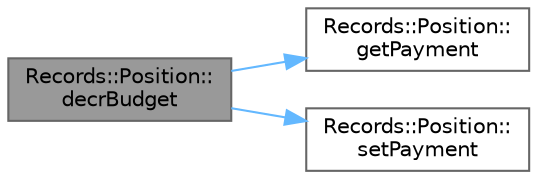 digraph "Records::Position::decrBudget"
{
 // LATEX_PDF_SIZE
  bgcolor="transparent";
  edge [fontname=Helvetica,fontsize=10,labelfontname=Helvetica,labelfontsize=10];
  node [fontname=Helvetica,fontsize=10,shape=box,height=0.2,width=0.4];
  rankdir="LR";
  Node1 [id="Node000001",label="Records::Position::\ldecrBudget",height=0.2,width=0.4,color="gray40", fillcolor="grey60", style="filled", fontcolor="black",tooltip="Зменшує бюджет на вказану суму."];
  Node1 -> Node2 [id="edge1_Node000001_Node000002",color="steelblue1",style="solid",tooltip=" "];
  Node2 [id="Node000002",label="Records::Position::\lgetPayment",height=0.2,width=0.4,color="grey40", fillcolor="white", style="filled",URL="$class_records_1_1_position.html#a84ac4ad4564bfe1b48a8832c86194b64",tooltip="Отримує розмір оплати посади."];
  Node1 -> Node3 [id="edge2_Node000001_Node000003",color="steelblue1",style="solid",tooltip=" "];
  Node3 [id="Node000003",label="Records::Position::\lsetPayment",height=0.2,width=0.4,color="grey40", fillcolor="white", style="filled",URL="$class_records_1_1_position.html#a01f07c08ea8e259b43e7e397e22005bf",tooltip="Встановлює розмір оплати посади."];
}
